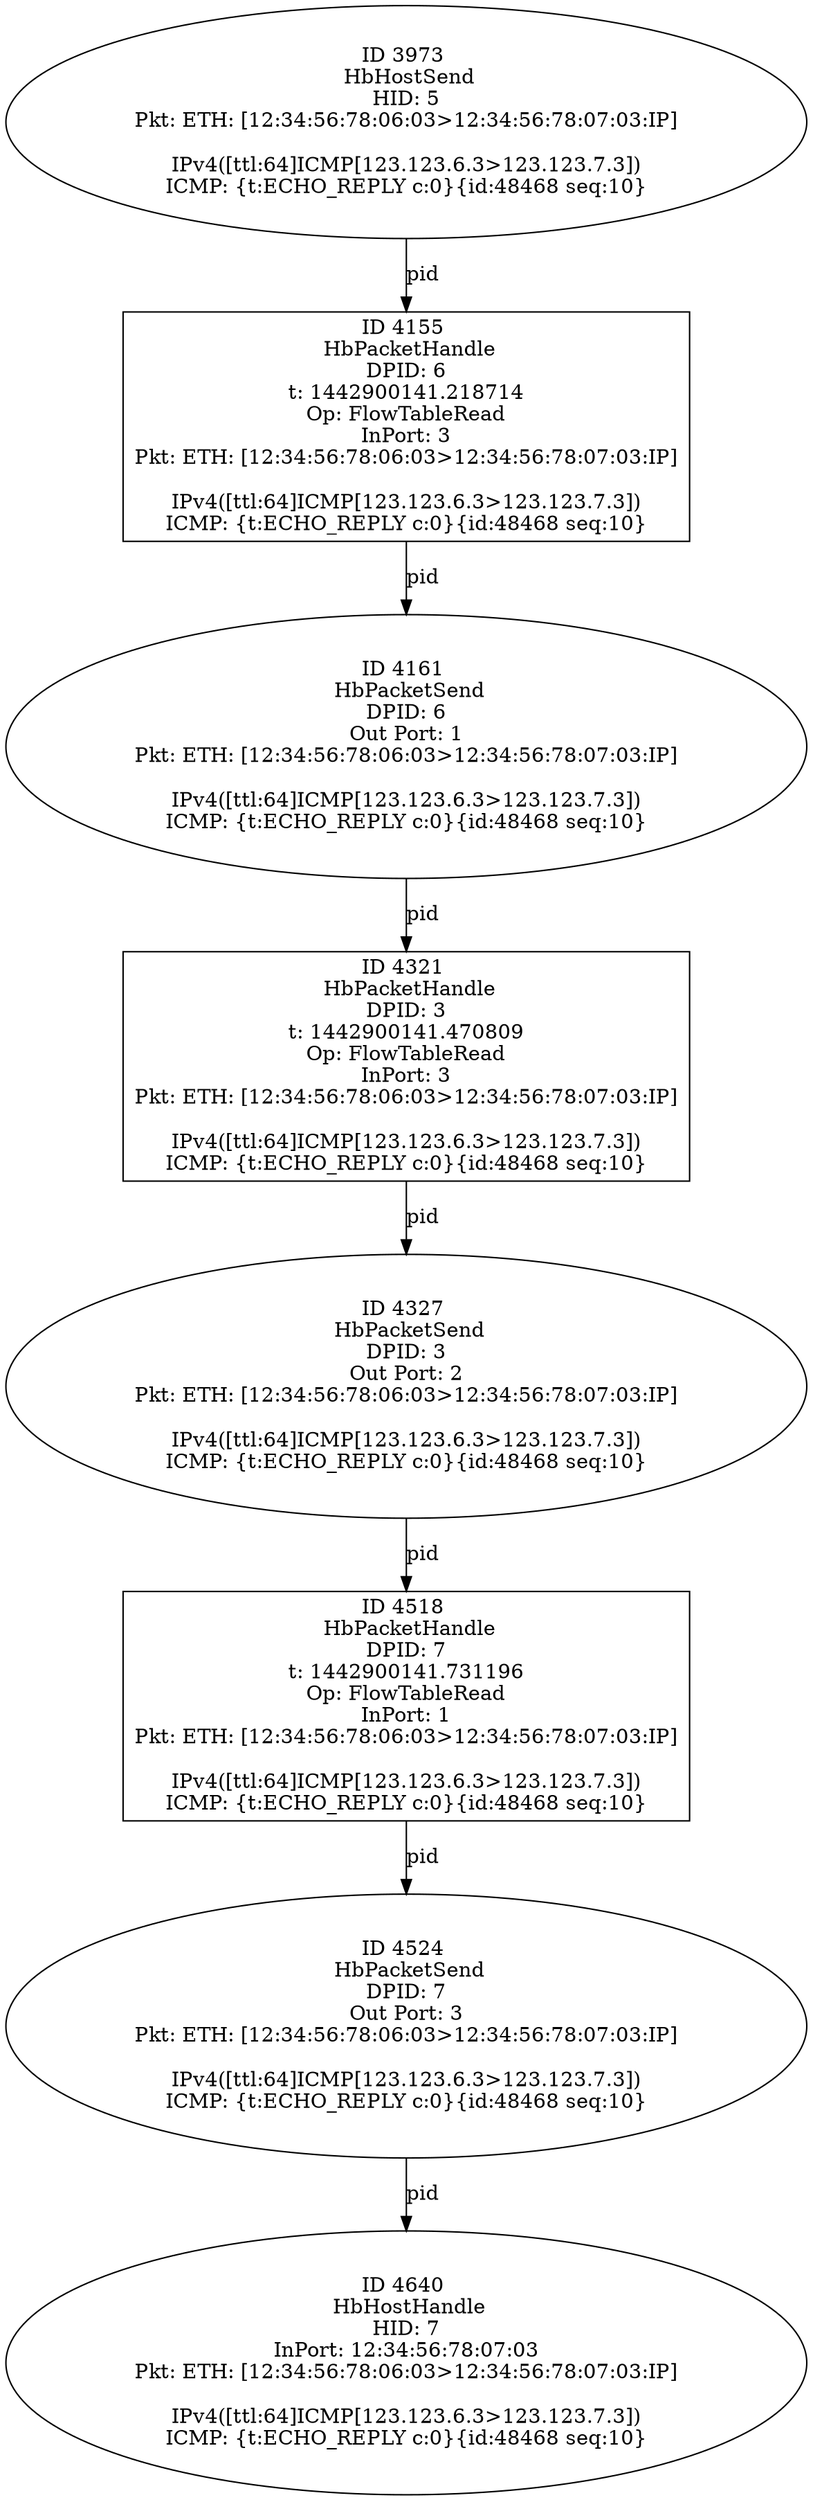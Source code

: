 strict digraph G {
4640 [shape=oval, event=<hb_events.HbHostHandle object at 0x108981f10>, label="ID 4640 
 HbHostHandle
HID: 7
InPort: 12:34:56:78:07:03
Pkt: ETH: [12:34:56:78:06:03>12:34:56:78:07:03:IP]

IPv4([ttl:64]ICMP[123.123.6.3>123.123.7.3])
ICMP: {t:ECHO_REPLY c:0}{id:48468 seq:10}"];
4161 [shape=oval, event=<hb_events.HbPacketSend object at 0x108702f10>, label="ID 4161 
 HbPacketSend
DPID: 6
Out Port: 1
Pkt: ETH: [12:34:56:78:06:03>12:34:56:78:07:03:IP]

IPv4([ttl:64]ICMP[123.123.6.3>123.123.7.3])
ICMP: {t:ECHO_REPLY c:0}{id:48468 seq:10}"];
3973 [shape=oval, event=<hb_events.HbHostSend object at 0x108600510>, label="ID 3973 
 HbHostSend
HID: 5
Pkt: ETH: [12:34:56:78:06:03>12:34:56:78:07:03:IP]

IPv4([ttl:64]ICMP[123.123.6.3>123.123.7.3])
ICMP: {t:ECHO_REPLY c:0}{id:48468 seq:10}"];
4518 [shape=box, event=<hb_events.HbPacketHandle object at 0x1088f0350>, label="ID 4518 
 HbPacketHandle
DPID: 7
t: 1442900141.731196
Op: FlowTableRead
InPort: 1
Pkt: ETH: [12:34:56:78:06:03>12:34:56:78:07:03:IP]

IPv4([ttl:64]ICMP[123.123.6.3>123.123.7.3])
ICMP: {t:ECHO_REPLY c:0}{id:48468 seq:10}"];
4321 [shape=box, event=<hb_events.HbPacketHandle object at 0x1087b9810>, label="ID 4321 
 HbPacketHandle
DPID: 3
t: 1442900141.470809
Op: FlowTableRead
InPort: 3
Pkt: ETH: [12:34:56:78:06:03>12:34:56:78:07:03:IP]

IPv4([ttl:64]ICMP[123.123.6.3>123.123.7.3])
ICMP: {t:ECHO_REPLY c:0}{id:48468 seq:10}"];
4327 [shape=oval, event=<hb_events.HbPacketSend object at 0x1087eb7d0>, label="ID 4327 
 HbPacketSend
DPID: 3
Out Port: 2
Pkt: ETH: [12:34:56:78:06:03>12:34:56:78:07:03:IP]

IPv4([ttl:64]ICMP[123.123.6.3>123.123.7.3])
ICMP: {t:ECHO_REPLY c:0}{id:48468 seq:10}"];
4524 [shape=oval, event=<hb_events.HbPacketSend object at 0x1088fe890>, label="ID 4524 
 HbPacketSend
DPID: 7
Out Port: 3
Pkt: ETH: [12:34:56:78:06:03>12:34:56:78:07:03:IP]

IPv4([ttl:64]ICMP[123.123.6.3>123.123.7.3])
ICMP: {t:ECHO_REPLY c:0}{id:48468 seq:10}"];
4155 [shape=box, event=<hb_events.HbPacketHandle object at 0x108702a10>, label="ID 4155 
 HbPacketHandle
DPID: 6
t: 1442900141.218714
Op: FlowTableRead
InPort: 3
Pkt: ETH: [12:34:56:78:06:03>12:34:56:78:07:03:IP]

IPv4([ttl:64]ICMP[123.123.6.3>123.123.7.3])
ICMP: {t:ECHO_REPLY c:0}{id:48468 seq:10}"];
4161 -> 4321  [rel=pid, label=pid];
3973 -> 4155  [rel=pid, label=pid];
4518 -> 4524  [rel=pid, label=pid];
4327 -> 4518  [rel=pid, label=pid];
4321 -> 4327  [rel=pid, label=pid];
4524 -> 4640  [rel=pid, label=pid];
4155 -> 4161  [rel=pid, label=pid];
}
